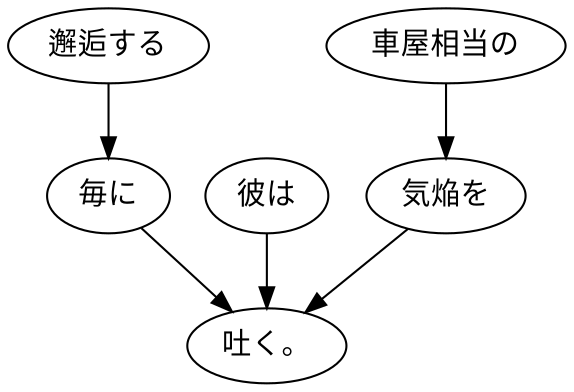 digraph graph232 {
	node0 [label="邂逅する"];
	node1 [label="毎に"];
	node2 [label="彼は"];
	node3 [label="車屋相当の"];
	node4 [label="気焔を"];
	node5 [label="吐く。"];
	node0 -> node1;
	node1 -> node5;
	node2 -> node5;
	node3 -> node4;
	node4 -> node5;
}
